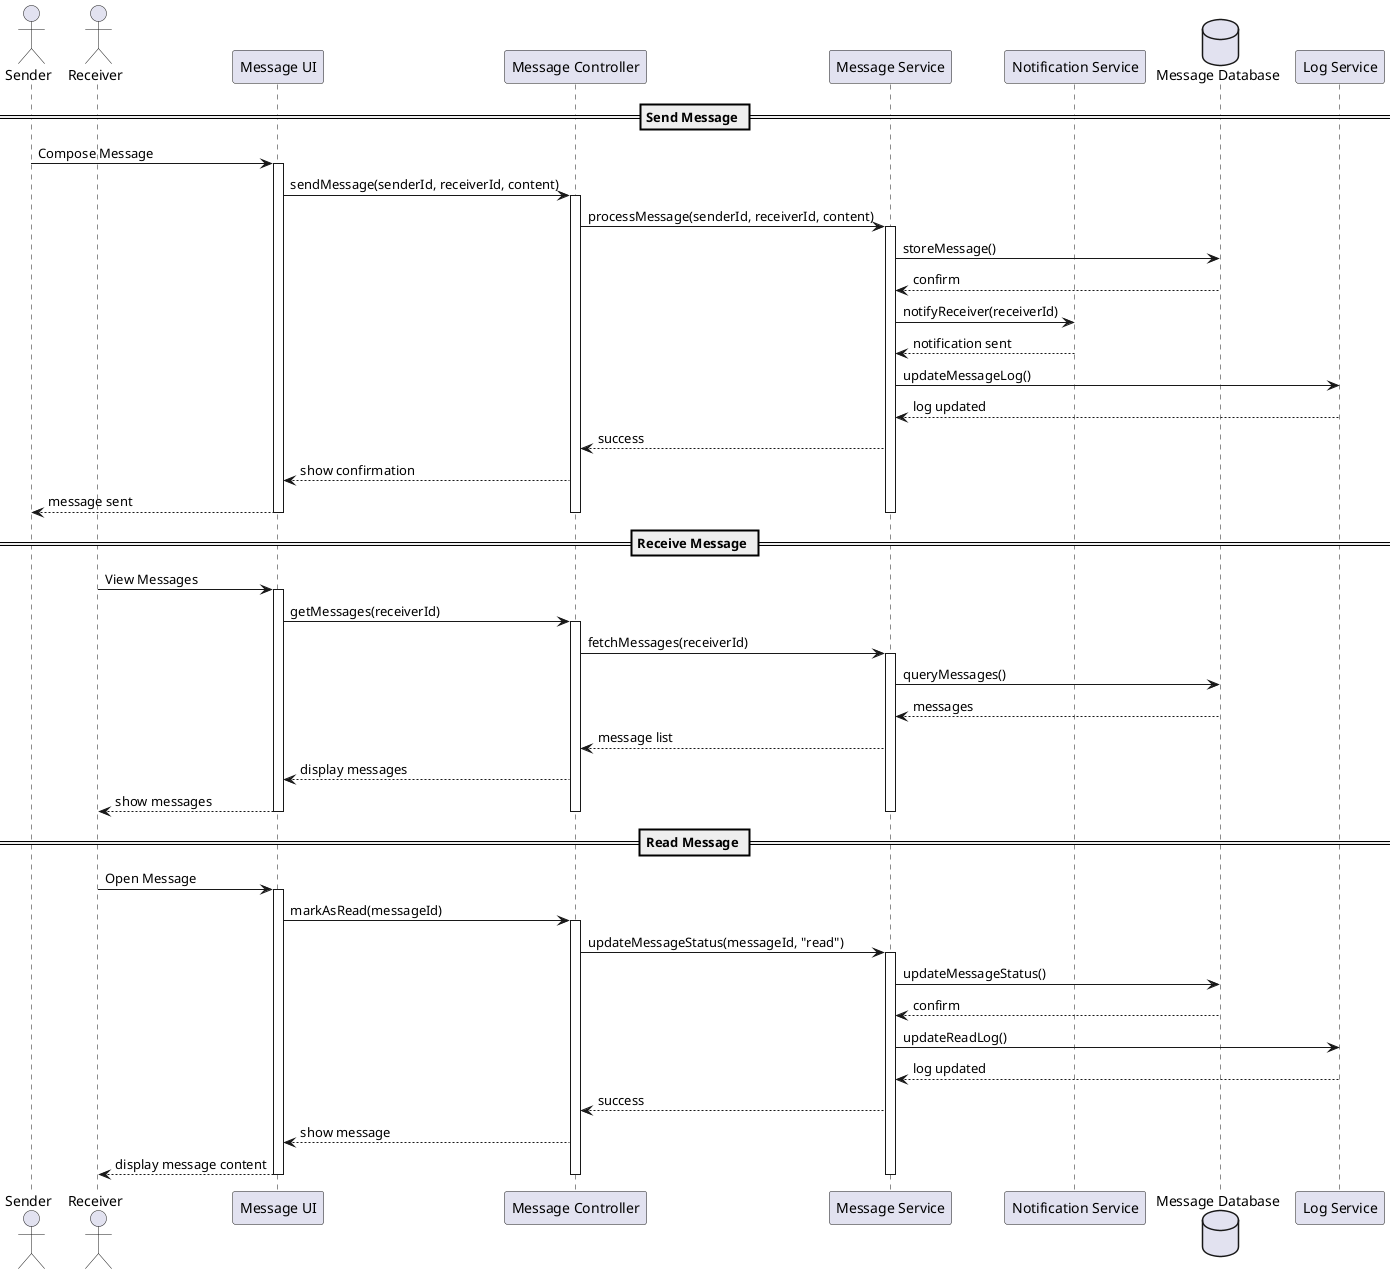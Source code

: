 @startuml Messaging System Sequence

actor Sender
actor Receiver
participant "Message UI" as UI
participant "Message Controller" as Ctrl
participant "Message Service" as MSvc
participant "Notification Service" as Notify
database "Message Database" as DB
participant "Log Service" as Log

== Send Message ==
Sender -> UI: Compose Message
activate UI
UI -> Ctrl: sendMessage(senderId, receiverId, content)
activate Ctrl
Ctrl -> MSvc: processMessage(senderId, receiverId, content)
activate MSvc
MSvc -> DB: storeMessage()
DB --> MSvc: confirm
MSvc -> Notify: notifyReceiver(receiverId)
Notify --> MSvc: notification sent
MSvc -> Log: updateMessageLog()
Log --> MSvc: log updated
MSvc --> Ctrl: success
Ctrl --> UI: show confirmation
UI --> Sender: message sent
deactivate UI
deactivate Ctrl
deactivate MSvc

== Receive Message ==
Receiver -> UI: View Messages
activate UI
UI -> Ctrl: getMessages(receiverId)
activate Ctrl
Ctrl -> MSvc: fetchMessages(receiverId)
activate MSvc
MSvc -> DB: queryMessages()
DB --> MSvc: messages
MSvc --> Ctrl: message list
Ctrl --> UI: display messages
UI --> Receiver: show messages
deactivate UI
deactivate Ctrl
deactivate MSvc

== Read Message ==
Receiver -> UI: Open Message
activate UI
UI -> Ctrl: markAsRead(messageId)
activate Ctrl
Ctrl -> MSvc: updateMessageStatus(messageId, "read")
activate MSvc
MSvc -> DB: updateMessageStatus()
DB --> MSvc: confirm
MSvc -> Log: updateReadLog()
Log --> MSvc: log updated
MSvc --> Ctrl: success
Ctrl --> UI: show message
UI --> Receiver: display message content
deactivate UI
deactivate Ctrl
deactivate MSvc

@enduml
